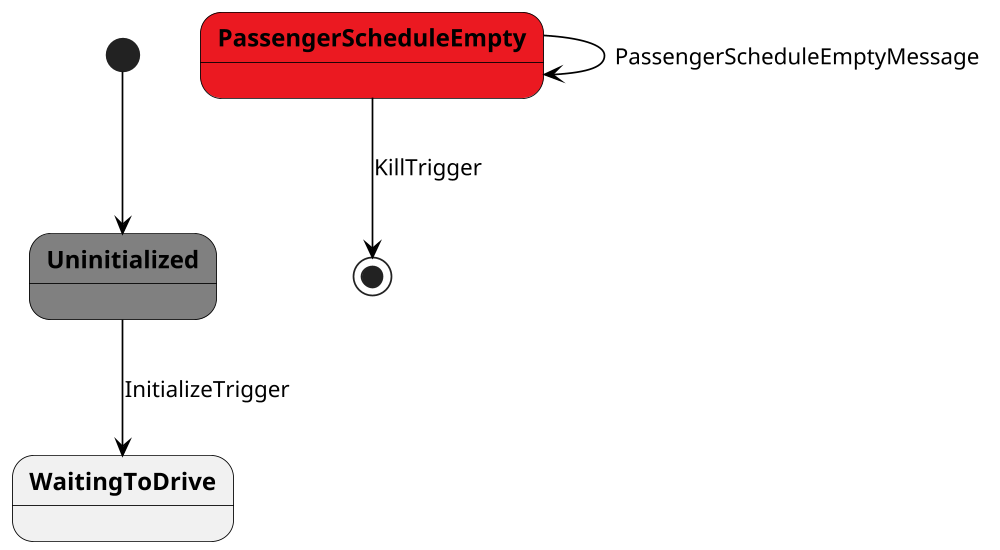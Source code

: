@startuml

scale 1000 width
skinparam stateBorderColor #black
skinparam stateFontStyle bold
skinparam arrowColor #black

state Uninitialized #gray

state PassengerScheduleEmpty  #eb1921


[*] --> Uninitialized
Uninitialized --> WaitingToDrive : InitializeTrigger

PassengerScheduleEmpty --> PassengerScheduleEmpty : PassengerScheduleEmptyMessage
PassengerScheduleEmpty --> [*] : KillTrigger


@enduml